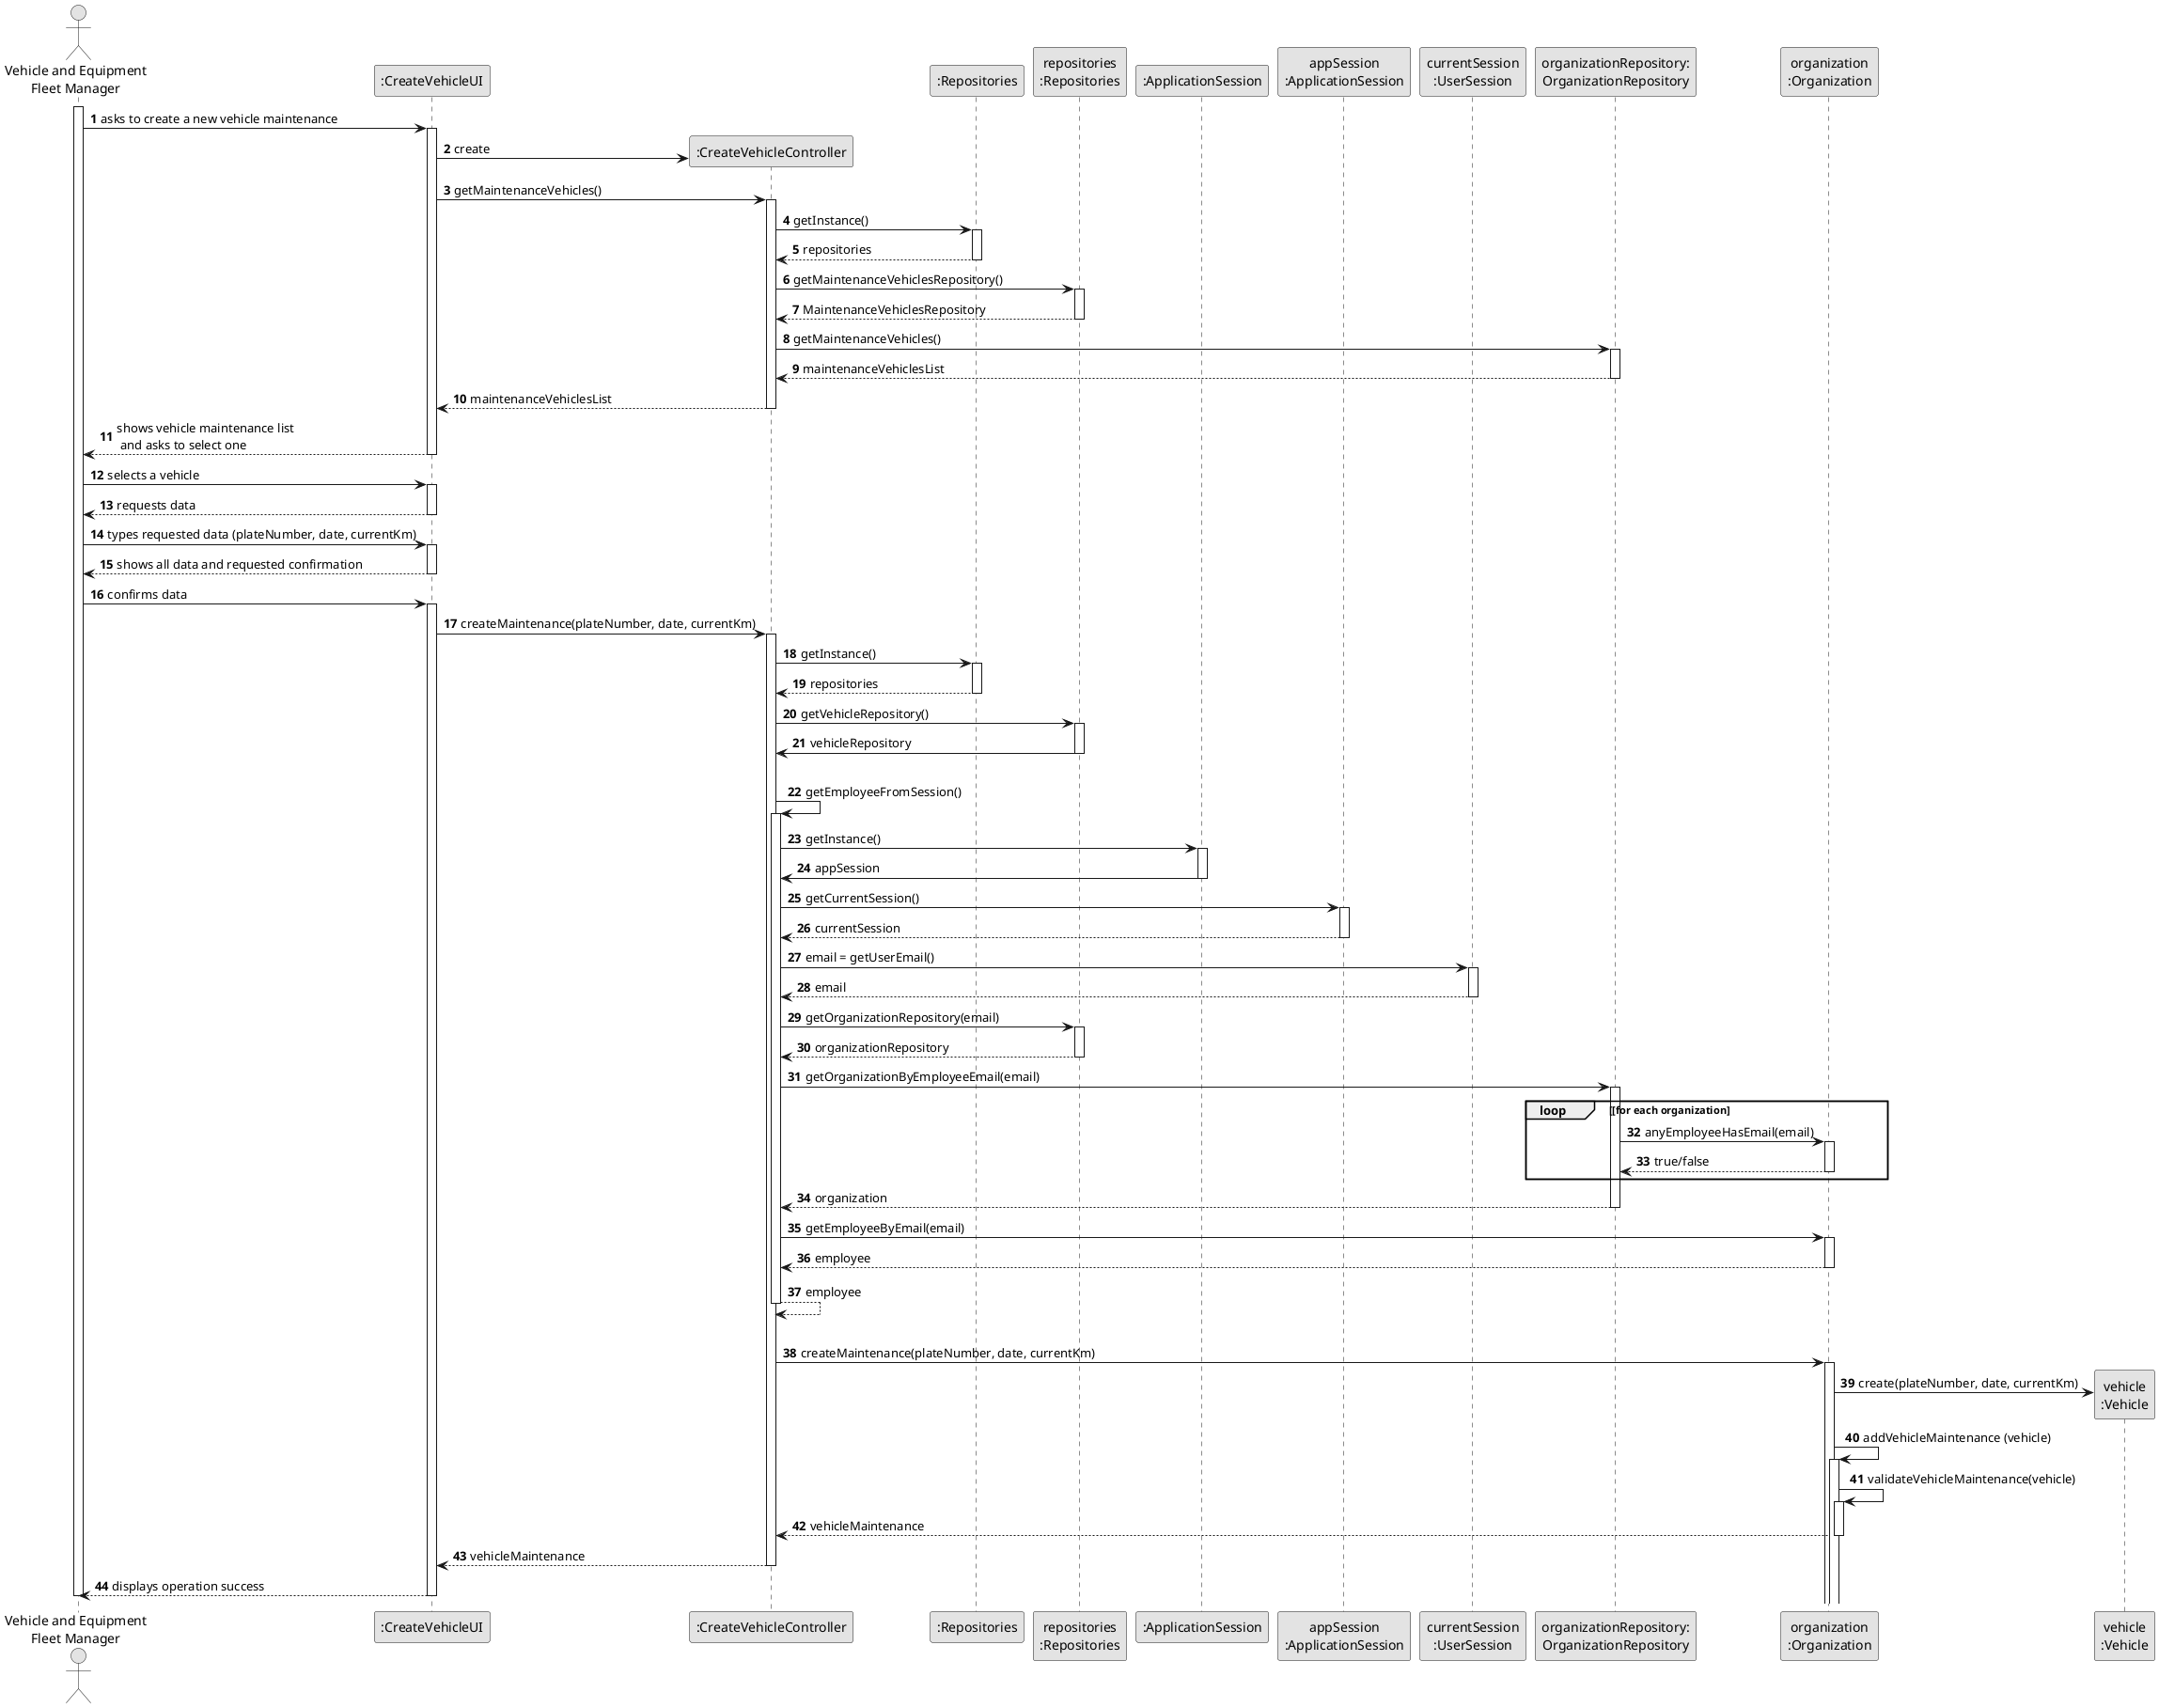 @startuml
skinparam monochrome true
skinparam packageStyle rectangle
skinparam shadowing false

autonumber

'hide footbox
actor "Vehicle and Equipment\nFleet Manager" as VFM
participant ":CreateVehicleUI" as UI
participant ":CreateVehicleController" as CTRL
participant ":Repositories" as RepositorySingleton
participant "repositories\n:Repositories" as PLAT
participant ":ApplicationSession" as _APP
participant "appSession\n:ApplicationSession" as APP
participant "currentSession\n:UserSession" as SESSAO
participant "organizationRepository:\nOrganizationRepository" as OrganizationRepository
participant "organization\n:Organization" as ORG
participant "vehicle\n:Vehicle" as VCLE

activate VFM

        VFM -> UI : asks to create a new vehicle maintenance

        activate UI

            UI -> CTRL** : create

            UI -> CTRL : getMaintenanceVehicles()
                activate CTRL

                    CTRL -> RepositorySingleton : getInstance()
                        activate RepositorySingleton

                            RepositorySingleton --> CTRL: repositories
                        deactivate RepositorySingleton

                    CTRL -> PLAT : getMaintenanceVehiclesRepository()
                        activate PLAT

                            PLAT --> CTRL: MaintenanceVehiclesRepository
                        deactivate PLAT

                    CTRL -> OrganizationRepository : getMaintenanceVehicles()
                        activate OrganizationRepository

                            OrganizationRepository --> CTRL : maintenanceVehiclesList
                        deactivate OrganizationRepository

            CTRL --> UI : maintenanceVehiclesList
                deactivate CTRL

        UI --> VFM : shows vehicle maintenance list\n and asks to select one
            deactivate UI

    VFM -> UI : selects a vehicle
    activate UI

        UI --> VFM : requests data
    deactivate UI

    VFM -> UI : types requested data (plateNumber, date, currentKm)
    activate UI

        UI --> VFM : shows all data and requested confirmation
    deactivate UI

    VFM -> UI : confirms data
    activate UI

        UI -> CTRL : createMaintenance(plateNumber, date, currentKm)
        activate CTRL

                CTRL -> RepositorySingleton : getInstance()
                activate RepositorySingleton

                    RepositorySingleton --> CTRL: repositories
                deactivate RepositorySingleton

                CTRL -> PLAT : getVehicleRepository()
                activate PLAT

                    PLAT -> CTRL : vehicleRepository
                deactivate PLAT

            |||
            CTRL -> CTRL : getEmployeeFromSession()
            activate CTRL

                CTRL -> _APP: getInstance()
                activate _APP
                    _APP -> CTRL: appSession
                deactivate _APP


                CTRL -> APP: getCurrentSession()
                activate APP

                    APP --> CTRL: currentSession
                deactivate APP

                CTRL -> SESSAO: email = getUserEmail()
                activate SESSAO

                    SESSAO --> CTRL: email
                deactivate SESSAO


                CTRL -> PLAT: getOrganizationRepository(email)
                activate PLAT

                    PLAT --> CTRL: organizationRepository
                deactivate PLAT


                CTRL -> OrganizationRepository: getOrganizationByEmployeeEmail(email)
                activate OrganizationRepository

                    loop [for each organization
                        OrganizationRepository -> ORG : anyEmployeeHasEmail(email)
                        activate ORG

                             ORG --> OrganizationRepository : true/false
                        deactivate ORG
                    end
                    OrganizationRepository --> CTRL : organization
                deactivate OrganizationRepository

                CTRL -> ORG: getEmployeeByEmail(email)
                activate ORG

                    ORG --> CTRL : employee
                deactivate ORG

                CTRL --> CTRL : employee
            deactivate CTRL

            |||
            CTRL -> ORG: createMaintenance(plateNumber, date, currentKm)
            activate ORG

                ORG -> VCLE**: create(plateNumber, date, currentKm)
                ORG -> ORG: addVehicleMaintenance (vehicle)


                activate ORG
                    ORG -> ORG: validateVehicleMaintenance(vehicle)
                    activate ORG

                ORG --> CTRL : vehicleMaintenance

            deactivate ORG

            CTRL --> UI: vehicleMaintenance
            deactivate CTRL
            UI --> VFM: displays operation success
    deactivate UI

deactivate VFM

@enduml